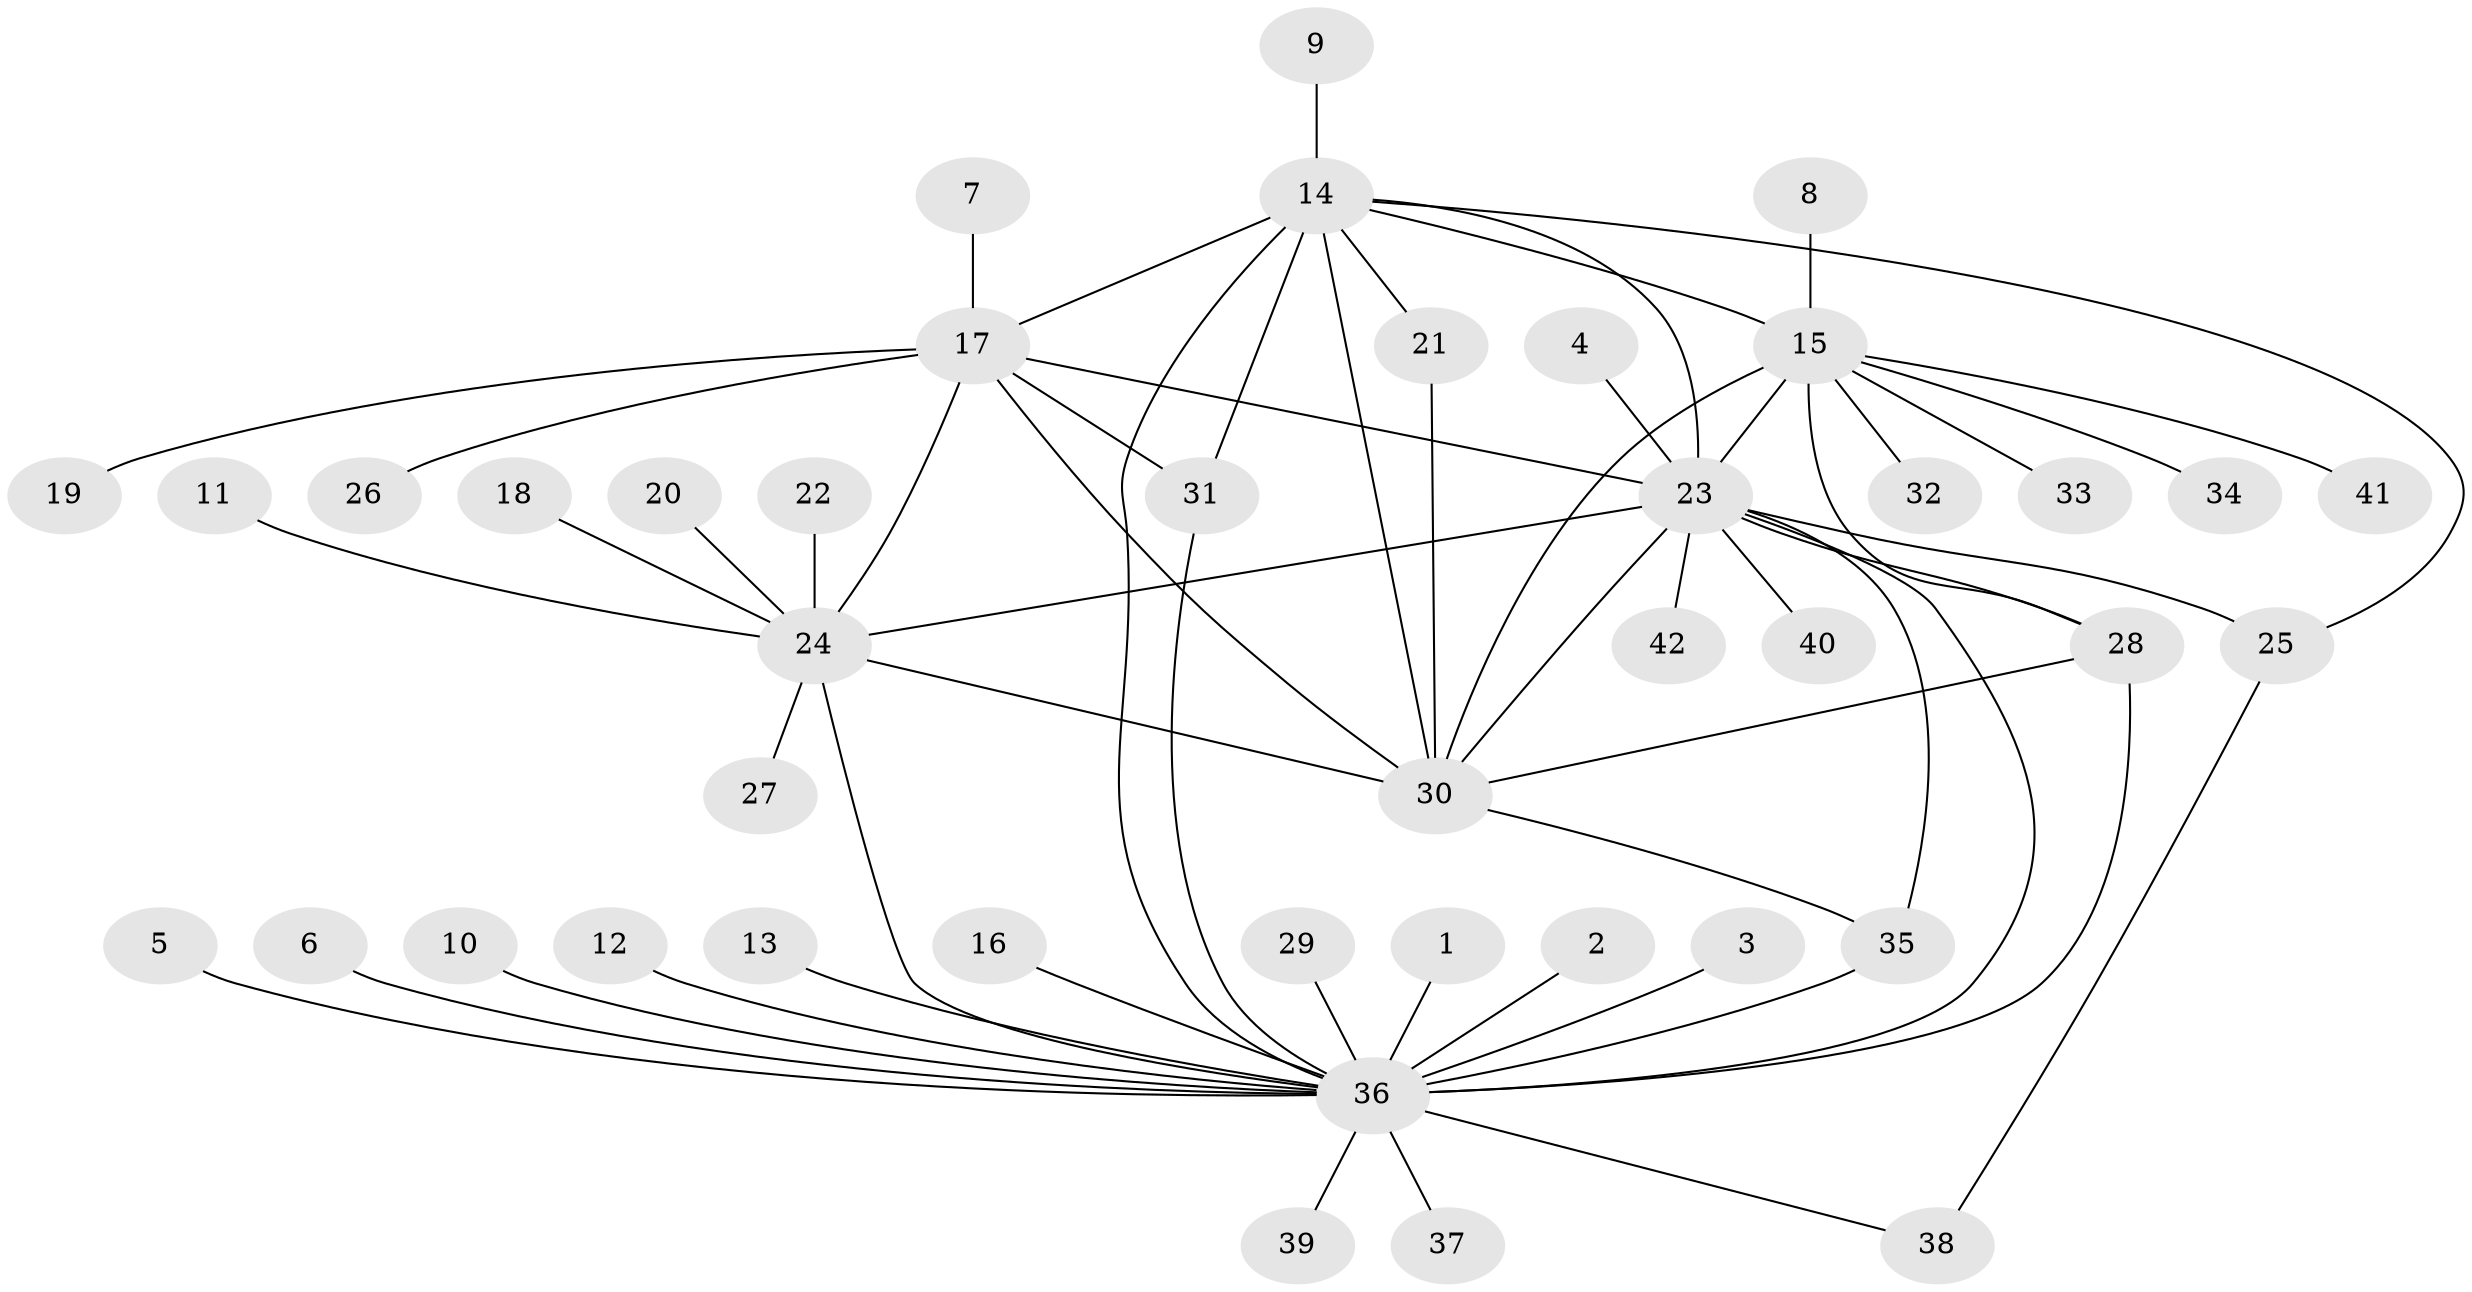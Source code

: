 // original degree distribution, {5: 0.04819277108433735, 7: 0.03614457831325301, 15: 0.012048192771084338, 10: 0.03614457831325301, 6: 0.012048192771084338, 4: 0.04819277108433735, 8: 0.03614457831325301, 3: 0.07228915662650602, 11: 0.012048192771084338, 1: 0.5180722891566265, 2: 0.1686746987951807}
// Generated by graph-tools (version 1.1) at 2025/50/03/09/25 03:50:40]
// undirected, 42 vertices, 60 edges
graph export_dot {
graph [start="1"]
  node [color=gray90,style=filled];
  1;
  2;
  3;
  4;
  5;
  6;
  7;
  8;
  9;
  10;
  11;
  12;
  13;
  14;
  15;
  16;
  17;
  18;
  19;
  20;
  21;
  22;
  23;
  24;
  25;
  26;
  27;
  28;
  29;
  30;
  31;
  32;
  33;
  34;
  35;
  36;
  37;
  38;
  39;
  40;
  41;
  42;
  1 -- 36 [weight=1.0];
  2 -- 36 [weight=1.0];
  3 -- 36 [weight=1.0];
  4 -- 23 [weight=1.0];
  5 -- 36 [weight=1.0];
  6 -- 36 [weight=1.0];
  7 -- 17 [weight=1.0];
  8 -- 15 [weight=1.0];
  9 -- 14 [weight=1.0];
  10 -- 36 [weight=1.0];
  11 -- 24 [weight=1.0];
  12 -- 36 [weight=1.0];
  13 -- 36 [weight=1.0];
  14 -- 15 [weight=1.0];
  14 -- 17 [weight=1.0];
  14 -- 21 [weight=1.0];
  14 -- 23 [weight=1.0];
  14 -- 25 [weight=1.0];
  14 -- 30 [weight=2.0];
  14 -- 31 [weight=1.0];
  14 -- 36 [weight=1.0];
  15 -- 23 [weight=1.0];
  15 -- 28 [weight=3.0];
  15 -- 30 [weight=2.0];
  15 -- 32 [weight=1.0];
  15 -- 33 [weight=1.0];
  15 -- 34 [weight=1.0];
  15 -- 41 [weight=1.0];
  16 -- 36 [weight=1.0];
  17 -- 19 [weight=1.0];
  17 -- 23 [weight=1.0];
  17 -- 24 [weight=1.0];
  17 -- 26 [weight=1.0];
  17 -- 30 [weight=1.0];
  17 -- 31 [weight=1.0];
  18 -- 24 [weight=1.0];
  20 -- 24 [weight=1.0];
  21 -- 30 [weight=1.0];
  22 -- 24 [weight=1.0];
  23 -- 24 [weight=1.0];
  23 -- 25 [weight=1.0];
  23 -- 28 [weight=1.0];
  23 -- 30 [weight=1.0];
  23 -- 35 [weight=1.0];
  23 -- 36 [weight=1.0];
  23 -- 40 [weight=1.0];
  23 -- 42 [weight=1.0];
  24 -- 27 [weight=1.0];
  24 -- 30 [weight=1.0];
  24 -- 36 [weight=1.0];
  25 -- 38 [weight=1.0];
  28 -- 30 [weight=1.0];
  28 -- 36 [weight=2.0];
  29 -- 36 [weight=1.0];
  30 -- 35 [weight=1.0];
  31 -- 36 [weight=1.0];
  35 -- 36 [weight=3.0];
  36 -- 37 [weight=1.0];
  36 -- 38 [weight=1.0];
  36 -- 39 [weight=1.0];
}
